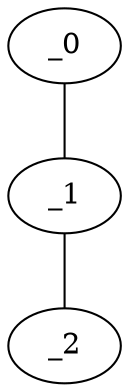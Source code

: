 graph IP1_0135 {
	_0	 [x="1.56934",
		y="2.92545"];
	_1	 [x="1.5",
		y="0.49"];
	_0 -- _1;
	_2	 [x="1.44407",
		y="1.18119"];
	_1 -- _2;
}
